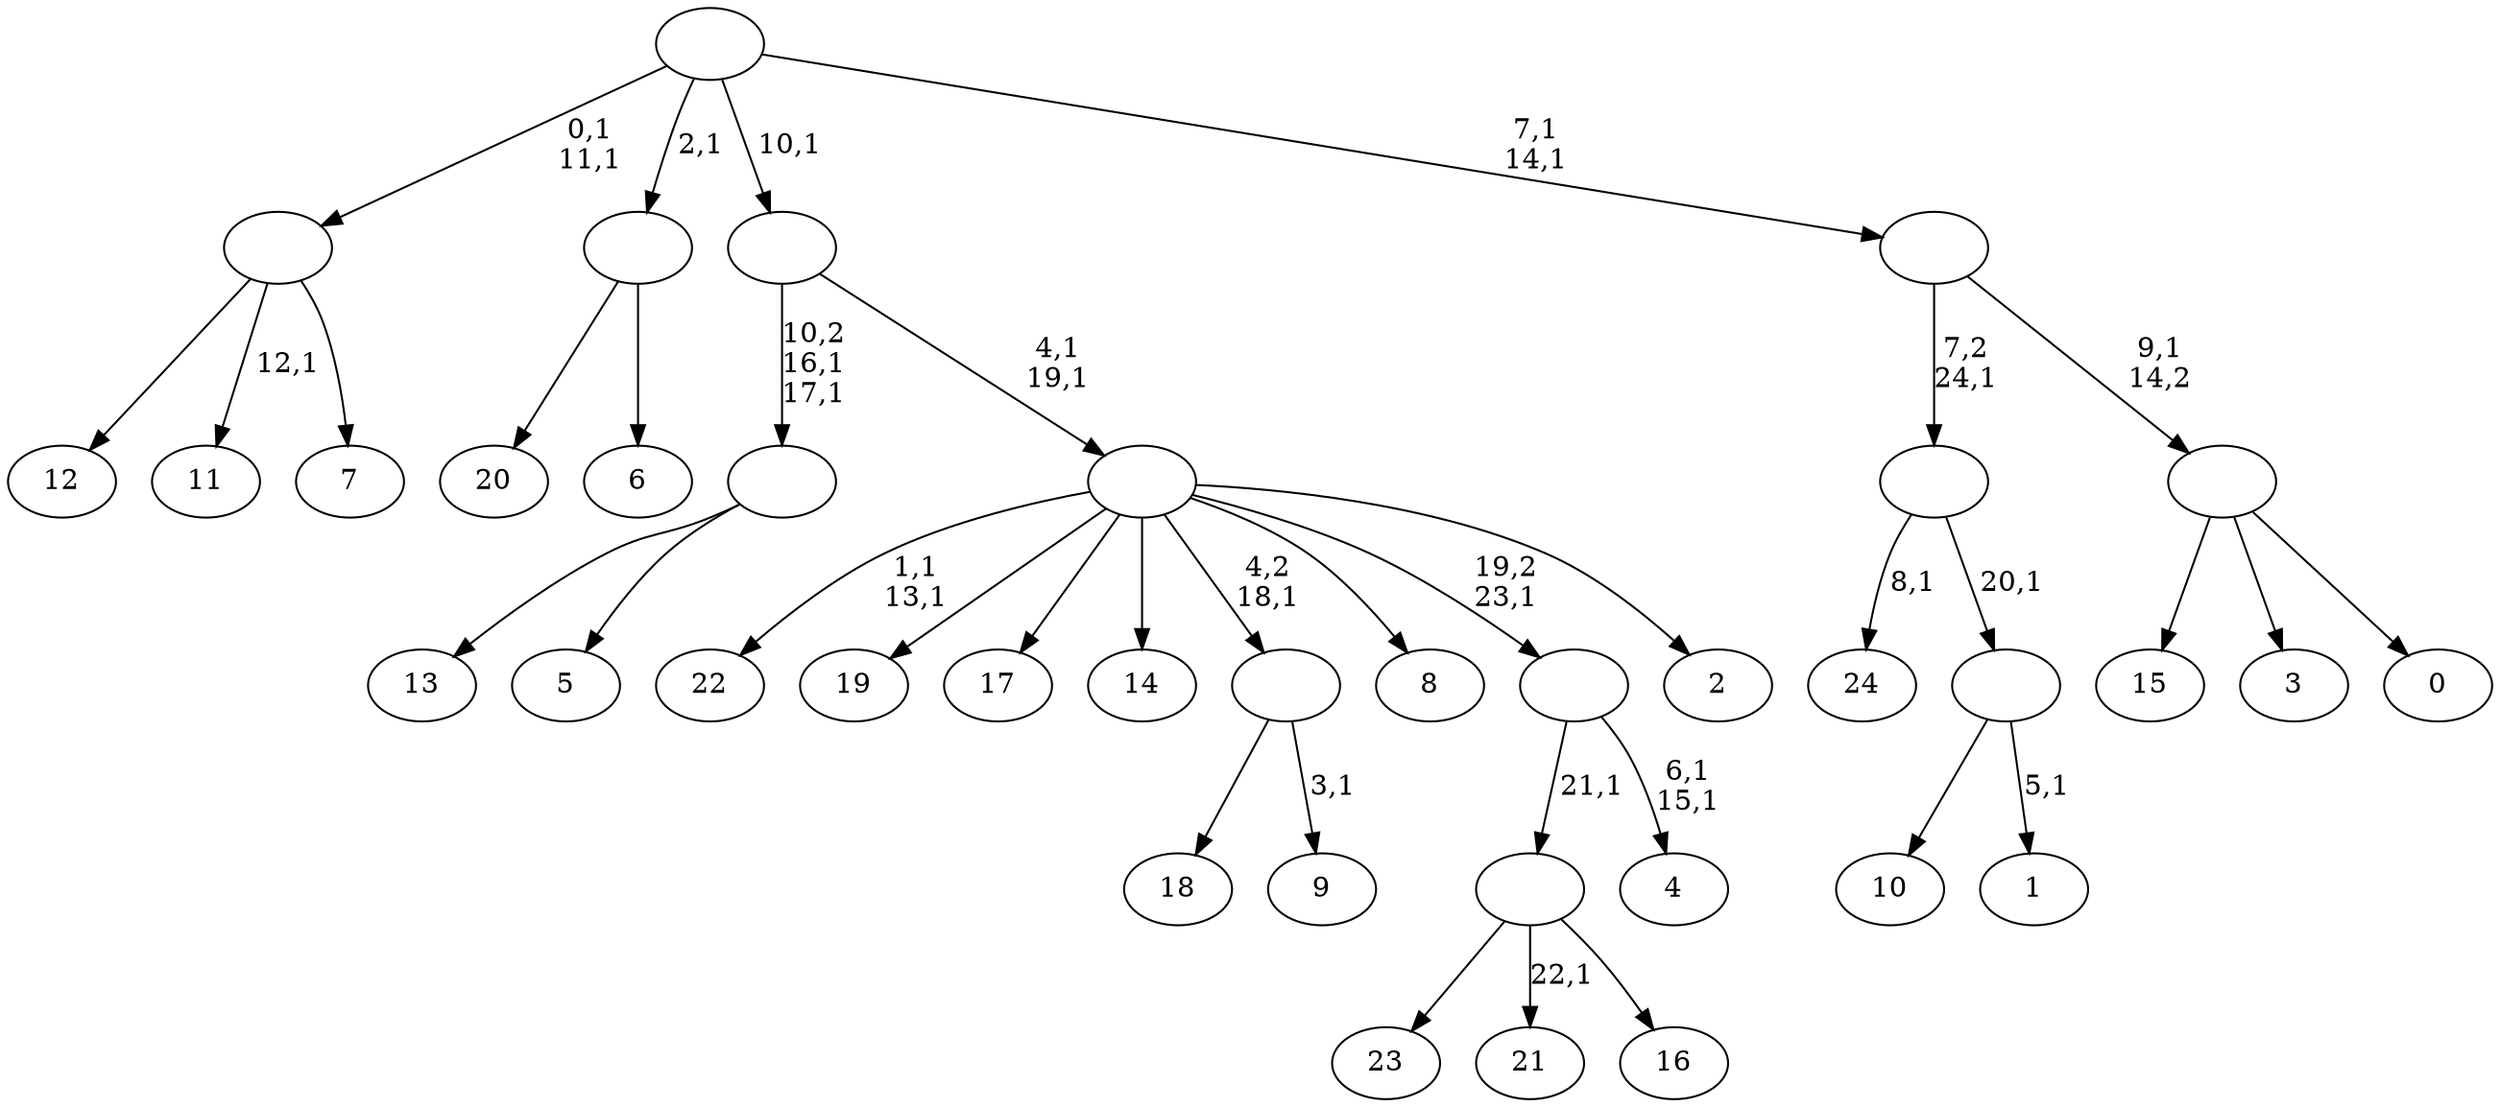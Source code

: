 digraph T {
	50 [label="24"]
	48 [label="23"]
	47 [label="22"]
	44 [label="21"]
	42 [label="20"]
	41 [label="19"]
	40 [label="18"]
	39 [label="17"]
	38 [label="16"]
	37 [label=""]
	36 [label="15"]
	35 [label="14"]
	34 [label="13"]
	33 [label="12"]
	32 [label="11"]
	30 [label="10"]
	29 [label="9"]
	27 [label=""]
	26 [label="8"]
	25 [label="7"]
	24 [label=""]
	22 [label="6"]
	21 [label=""]
	20 [label="5"]
	19 [label=""]
	17 [label="4"]
	14 [label=""]
	13 [label="3"]
	12 [label="2"]
	11 [label=""]
	9 [label=""]
	8 [label="1"]
	6 [label=""]
	5 [label=""]
	4 [label="0"]
	3 [label=""]
	2 [label=""]
	0 [label=""]
	37 -> 44 [label="22,1"]
	37 -> 48 [label=""]
	37 -> 38 [label=""]
	27 -> 29 [label="3,1"]
	27 -> 40 [label=""]
	24 -> 32 [label="12,1"]
	24 -> 33 [label=""]
	24 -> 25 [label=""]
	21 -> 42 [label=""]
	21 -> 22 [label=""]
	19 -> 34 [label=""]
	19 -> 20 [label=""]
	14 -> 17 [label="6,1\n15,1"]
	14 -> 37 [label="21,1"]
	11 -> 47 [label="1,1\n13,1"]
	11 -> 41 [label=""]
	11 -> 39 [label=""]
	11 -> 35 [label=""]
	11 -> 27 [label="4,2\n18,1"]
	11 -> 26 [label=""]
	11 -> 14 [label="19,2\n23,1"]
	11 -> 12 [label=""]
	9 -> 11 [label="4,1\n19,1"]
	9 -> 19 [label="10,2\n16,1\n17,1"]
	6 -> 8 [label="5,1"]
	6 -> 30 [label=""]
	5 -> 50 [label="8,1"]
	5 -> 6 [label="20,1"]
	3 -> 36 [label=""]
	3 -> 13 [label=""]
	3 -> 4 [label=""]
	2 -> 5 [label="7,2\n24,1"]
	2 -> 3 [label="9,1\n14,2"]
	0 -> 2 [label="7,1\n14,1"]
	0 -> 24 [label="0,1\n11,1"]
	0 -> 21 [label="2,1"]
	0 -> 9 [label="10,1"]
}
